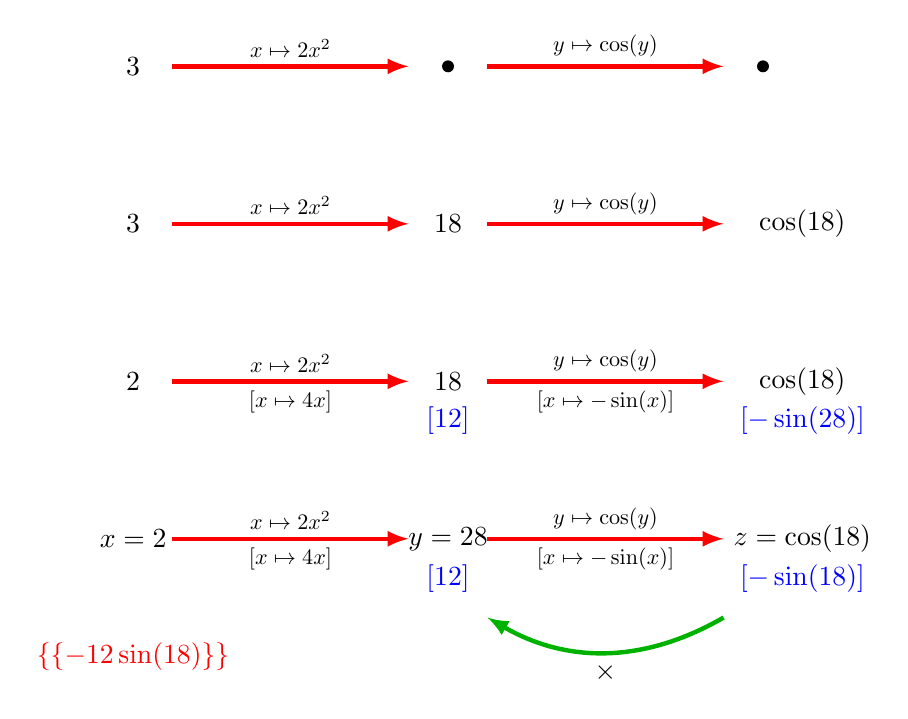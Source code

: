 \begin{tikzpicture}
 \node at (0,0) {$3$};
%\fill (0,0) circle (0.5ex);
\fill (4,0) circle (0.5ex);
\fill (8,0) circle (0.5ex);
 \draw[->,>=latex,ultra thick,red] (0.5,0) -- ++(3,0) node[midway,above,black,scale=0.8]{$x \mapsto 2x^2$} ;
 \draw[->,>=latex,ultra thick,red] (4.5,0) -- ++(3,0) node[midway,above,black,scale=0.8]{$y \mapsto \cos(y)$} ;

\begin{scope}[yshift=-2cm]
 \node at (0,0) {$3$};
 \node at (4,0) {$18$};
 \node at (8.5,0) {$\cos(18)$};
 \draw[->,>=latex,ultra thick,red] (0.5,0) -- ++(3,0) node[midway,above,black,scale=0.8]{$x \mapsto 2x^2$} ;
 \draw[->,>=latex,ultra thick,red] (4.5,0) -- ++(3,0) node[midway,above,black,scale=0.8]{$y \mapsto \cos(y)$} ;
\end{scope}

\begin{scope}[yshift=-4cm]
 \node at (0,0) {$2$};
 \node at (4,0) {$18$};
\node[blue] at (4,-0.5) {$[12]$};
\node at (8.5,0) {$\cos(18)$};
\node[blue] at (8.5,-0.5) {$[-\sin(28)]$};
 \draw[->,>=latex,ultra thick,red] (0.5,0) -- ++(3,0) node[midway,above,black,scale=0.8]{$x \mapsto 2x^2$} 
node[midway,below,black,scale=0.8]{$[x \mapsto 4x]$};
 \draw[->,>=latex,ultra thick,red] (4.5,0) -- ++(3,0) node[midway,above,black,scale=0.8]{$y \mapsto \cos(y)$} 
node[midway,below,black,scale=0.8]{$[x \mapsto -\sin(x)]$};
\end{scope}

\begin{scope}[yshift=-6cm]
 \node at (0,0) {$x=2$};
 \node at (4,0) {$y=28$};
\node[blue] at (4,-0.5) {$[12]$};
\node at (8.5,0) {$z=\cos(18)$};
\node[blue] at (8.5,-0.5) {$[-\sin(18)]$};
 \draw[->,>=latex,ultra thick,red] (0.5,0) -- ++(3,0) node[midway,above,black,scale=0.8]{$x \mapsto 2x^2$} 
node[midway,below,black,scale=0.8]{$[x \mapsto 4x]$};
 \draw[->,>=latex,ultra thick,red] (4.5,0) -- ++(3,0) node[midway,above,black,scale=0.8]{$y \mapsto \cos(y)$} 
node[midway,below,black,scale=0.8]{$[x \mapsto -\sin(x)]$};

 \node[red] at (0,-1.5) {$\{\{-12\sin(18)\}\}$};

\draw[->,>=latex,ultra thick,green!70!black] (7.5,-1) to[bend left]node[midway,below,black,scale=1]{$\times$} ++(-3,0) ;


\end{scope}


% \begin{scope}[yshift=-9cm]
%  \node at (0,0) {$x=2$};
%  \node at (4,0) {$y=28$};
% \node[blue] at (4,-0.5) {$[12]$};
% \node at (8.5,0) {$z=\cos(18)$};
% \node[blue] at (8.5,-0.5) {$[-\sin(18)]$};
%  \draw[->,>=latex,ultra thick,red] (0.5,0) -- ++(3,0) node[midway,above,black,scale=0.8]{$x \mapsto 2x^2$} 
% node[midway,below,black,scale=0.8]{$[x \mapsto 4x]$};
%  \draw[->,>=latex,ultra thick,red] (4.5,0) -- ++(3,0) node[midway,above,black,scale=0.8]{$y \mapsto \cos(y)$} 
% node[midway,below,black,scale=0.8]{$[x \mapsto -\sin(x)]$};
% 
%  \node[red] at (0,-1.5) {$F'(x) = \frac{d z}{d x} =-12\sin(18)$};
%  \node[red] at (4,-1.5) {$\frac{d z}{d y} =-\sin(18)$};
% \node[red] at (8.5,-1.5) {$\frac{d z}{d z} =1$};
% \end{scope}

\end{tikzpicture}